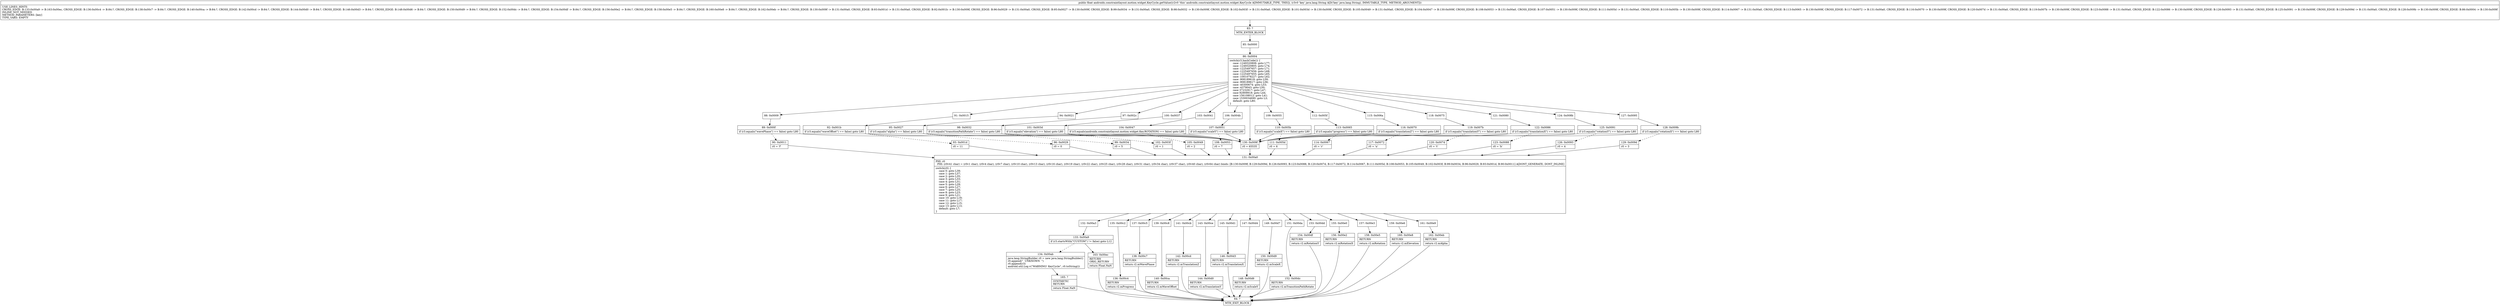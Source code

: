 digraph "CFG forandroidx.constraintlayout.motion.widget.KeyCycle.getValue(Ljava\/lang\/String;)F" {
Node_83 [shape=record,label="{83\:\ ?|MTH_ENTER_BLOCK\l}"];
Node_85 [shape=record,label="{85\:\ 0x0000}"];
Node_86 [shape=record,label="{86\:\ 0x0004|switch(r3.hashCode()) \{\l    case \-1249320806: goto L77;\l    case \-1249320805: goto L74;\l    case \-1225497657: goto L71;\l    case \-1225497656: goto L68;\l    case \-1225497655: goto L65;\l    case \-1001078227: goto L62;\l    case \-908189618: goto L59;\l    case \-908189617: goto L56;\l    case \-40300674: goto L53;\l    case \-4379043: goto L50;\l    case 37232917: goto L47;\l    case 92909918: goto L44;\l    case 156108012: goto L41;\l    case 1530034690: goto L3;\l    default: goto L80;\l\}\l}"];
Node_88 [shape=record,label="{88\:\ 0x0009}"];
Node_89 [shape=record,label="{89\:\ 0x000f|if (r3.equals(\"wavePhase\") == false) goto L80\l}"];
Node_90 [shape=record,label="{90\:\ 0x0011|r0 = 'f'\l}"];
Node_131 [shape=record,label="{131\:\ 0x00a0|PHI: r0 \l  PHI: (r0v41 char) = (r0v1 char), (r0v4 char), (r0v7 char), (r0v10 char), (r0v13 char), (r0v16 char), (r0v19 char), (r0v22 char), (r0v25 char), (r0v28 char), (r0v31 char), (r0v34 char), (r0v37 char), (r0v40 char), (r0v64 char) binds: [B:130:0x009f, B:129:0x009d, B:126:0x0093, B:123:0x0088, B:120:0x007d, B:117:0x0072, B:114:0x0067, B:111:0x005d, B:108:0x0053, B:105:0x0049, B:102:0x003f, B:99:0x0034, B:96:0x0029, B:93:0x001d, B:90:0x0011] A[DONT_GENERATE, DONT_INLINE]\l|switch(r0) \{\l    case 0: goto L39;\l    case 1: goto L37;\l    case 2: goto L35;\l    case 3: goto L33;\l    case 4: goto L31;\l    case 5: goto L29;\l    case 6: goto L27;\l    case 7: goto L25;\l    case 8: goto L23;\l    case 9: goto L21;\l    case 10: goto L19;\l    case 11: goto L17;\l    case 12: goto L15;\l    case 13: goto L13;\l    default: goto L7;\l\}\l}"];
Node_132 [shape=record,label="{132\:\ 0x00a3}"];
Node_133 [shape=record,label="{133\:\ 0x00a9|if (r3.startsWith(\"CUSTOM\") != false) goto L12\l}"];
Node_134 [shape=record,label="{134\:\ 0x00ab|java.lang.StringBuilder r0 = new java.lang.StringBuilder()\lr0.append(\"  UNKNOWN  \")\lr0.append(r3)\landroid.util.Log.v(\"WARNING! KeyCycle\", r0.toString())\l}"];
Node_165 [shape=record,label="{165\:\ ?|SYNTHETIC\lRETURN\l|return Float.NaN\l}"];
Node_84 [shape=record,label="{84\:\ ?|MTH_EXIT_BLOCK\l}"];
Node_163 [shape=record,label="{163\:\ 0x00ec|RETURN\lORIG_RETURN\l|return Float.NaN\l}"];
Node_135 [shape=record,label="{135\:\ 0x00c2}"];
Node_136 [shape=record,label="{136\:\ 0x00c4|RETURN\l|return r2.mProgress\l}"];
Node_137 [shape=record,label="{137\:\ 0x00c5}"];
Node_138 [shape=record,label="{138\:\ 0x00c7|RETURN\l|return r2.mWavePhase\l}"];
Node_139 [shape=record,label="{139\:\ 0x00c8}"];
Node_140 [shape=record,label="{140\:\ 0x00ca|RETURN\l|return r2.mWaveOffset\l}"];
Node_141 [shape=record,label="{141\:\ 0x00cb}"];
Node_142 [shape=record,label="{142\:\ 0x00cd|RETURN\l|return r2.mTranslationZ\l}"];
Node_143 [shape=record,label="{143\:\ 0x00ce}"];
Node_144 [shape=record,label="{144\:\ 0x00d0|RETURN\l|return r2.mTranslationY\l}"];
Node_145 [shape=record,label="{145\:\ 0x00d1}"];
Node_146 [shape=record,label="{146\:\ 0x00d3|RETURN\l|return r2.mTranslationX\l}"];
Node_147 [shape=record,label="{147\:\ 0x00d4}"];
Node_148 [shape=record,label="{148\:\ 0x00d6|RETURN\l|return r2.mScaleY\l}"];
Node_149 [shape=record,label="{149\:\ 0x00d7}"];
Node_150 [shape=record,label="{150\:\ 0x00d9|RETURN\l|return r2.mScaleX\l}"];
Node_151 [shape=record,label="{151\:\ 0x00da}"];
Node_152 [shape=record,label="{152\:\ 0x00dc|RETURN\l|return r2.mTransitionPathRotate\l}"];
Node_153 [shape=record,label="{153\:\ 0x00dd}"];
Node_154 [shape=record,label="{154\:\ 0x00df|RETURN\l|return r2.mRotationY\l}"];
Node_155 [shape=record,label="{155\:\ 0x00e0}"];
Node_156 [shape=record,label="{156\:\ 0x00e2|RETURN\l|return r2.mRotationX\l}"];
Node_157 [shape=record,label="{157\:\ 0x00e3}"];
Node_158 [shape=record,label="{158\:\ 0x00e5|RETURN\l|return r2.mRotation\l}"];
Node_159 [shape=record,label="{159\:\ 0x00e6}"];
Node_160 [shape=record,label="{160\:\ 0x00e8|RETURN\l|return r2.mElevation\l}"];
Node_161 [shape=record,label="{161\:\ 0x00e9}"];
Node_162 [shape=record,label="{162\:\ 0x00eb|RETURN\l|return r2.mAlpha\l}"];
Node_91 [shape=record,label="{91\:\ 0x0015}"];
Node_92 [shape=record,label="{92\:\ 0x001b|if (r3.equals(\"waveOffset\") == false) goto L80\l}"];
Node_93 [shape=record,label="{93\:\ 0x001d|r0 = 11\l}"];
Node_94 [shape=record,label="{94\:\ 0x0021}"];
Node_95 [shape=record,label="{95\:\ 0x0027|if (r3.equals(\"alpha\") == false) goto L80\l}"];
Node_96 [shape=record,label="{96\:\ 0x0029|r0 = 0\l}"];
Node_97 [shape=record,label="{97\:\ 0x002c}"];
Node_98 [shape=record,label="{98\:\ 0x0032|if (r3.equals(\"transitionPathRotate\") == false) goto L80\l}"];
Node_99 [shape=record,label="{99\:\ 0x0034|r0 = 5\l}"];
Node_100 [shape=record,label="{100\:\ 0x0037}"];
Node_101 [shape=record,label="{101\:\ 0x003d|if (r3.equals(\"elevation\") == false) goto L80\l}"];
Node_102 [shape=record,label="{102\:\ 0x003f|r0 = 1\l}"];
Node_103 [shape=record,label="{103\:\ 0x0041}"];
Node_104 [shape=record,label="{104\:\ 0x0047|if (r3.equals(androidx.constraintlayout.motion.widget.Key.ROTATION) == false) goto L80\l}"];
Node_105 [shape=record,label="{105\:\ 0x0049|r0 = 2\l}"];
Node_106 [shape=record,label="{106\:\ 0x004b}"];
Node_107 [shape=record,label="{107\:\ 0x0051|if (r3.equals(\"scaleY\") == false) goto L80\l}"];
Node_108 [shape=record,label="{108\:\ 0x0053|r0 = 7\l}"];
Node_109 [shape=record,label="{109\:\ 0x0055}"];
Node_110 [shape=record,label="{110\:\ 0x005b|if (r3.equals(\"scaleX\") == false) goto L80\l}"];
Node_111 [shape=record,label="{111\:\ 0x005d|r0 = 6\l}"];
Node_112 [shape=record,label="{112\:\ 0x005f}"];
Node_113 [shape=record,label="{113\:\ 0x0065|if (r3.equals(\"progress\") == false) goto L80\l}"];
Node_114 [shape=record,label="{114\:\ 0x0067|r0 = 'r'\l}"];
Node_115 [shape=record,label="{115\:\ 0x006a}"];
Node_116 [shape=record,label="{116\:\ 0x0070|if (r3.equals(\"translationZ\") == false) goto L80\l}"];
Node_117 [shape=record,label="{117\:\ 0x0072|r0 = 'n'\l}"];
Node_118 [shape=record,label="{118\:\ 0x0075}"];
Node_119 [shape=record,label="{119\:\ 0x007b|if (r3.equals(\"translationY\") == false) goto L80\l}"];
Node_120 [shape=record,label="{120\:\ 0x007d|r0 = 't'\l}"];
Node_121 [shape=record,label="{121\:\ 0x0080}"];
Node_122 [shape=record,label="{122\:\ 0x0086|if (r3.equals(\"translationX\") == false) goto L80\l}"];
Node_123 [shape=record,label="{123\:\ 0x0088|r0 = 'b'\l}"];
Node_124 [shape=record,label="{124\:\ 0x008b}"];
Node_125 [shape=record,label="{125\:\ 0x0091|if (r3.equals(\"rotationY\") == false) goto L80\l}"];
Node_126 [shape=record,label="{126\:\ 0x0093|r0 = 4\l}"];
Node_127 [shape=record,label="{127\:\ 0x0095}"];
Node_128 [shape=record,label="{128\:\ 0x009b|if (r3.equals(\"rotationX\") == false) goto L80\l}"];
Node_129 [shape=record,label="{129\:\ 0x009d|r0 = 3\l}"];
Node_130 [shape=record,label="{130\:\ 0x009f|r0 = 65535\l}"];
MethodNode[shape=record,label="{public float androidx.constraintlayout.motion.widget.KeyCycle.getValue((r2v0 'this' androidx.constraintlayout.motion.widget.KeyCycle A[IMMUTABLE_TYPE, THIS]), (r3v0 'key' java.lang.String A[D('key' java.lang.String), IMMUTABLE_TYPE, METHOD_ARGUMENT]))  | USE_LINES_HINTS\lCROSS_EDGE: B:133:0x00a9 \-\> B:163:0x00ec, CROSS_EDGE: B:136:0x00c4 \-\> B:84:?, CROSS_EDGE: B:138:0x00c7 \-\> B:84:?, CROSS_EDGE: B:140:0x00ca \-\> B:84:?, CROSS_EDGE: B:142:0x00cd \-\> B:84:?, CROSS_EDGE: B:144:0x00d0 \-\> B:84:?, CROSS_EDGE: B:146:0x00d3 \-\> B:84:?, CROSS_EDGE: B:148:0x00d6 \-\> B:84:?, CROSS_EDGE: B:150:0x00d9 \-\> B:84:?, CROSS_EDGE: B:152:0x00dc \-\> B:84:?, CROSS_EDGE: B:154:0x00df \-\> B:84:?, CROSS_EDGE: B:156:0x00e2 \-\> B:84:?, CROSS_EDGE: B:158:0x00e5 \-\> B:84:?, CROSS_EDGE: B:160:0x00e8 \-\> B:84:?, CROSS_EDGE: B:162:0x00eb \-\> B:84:?, CROSS_EDGE: B:130:0x009f \-\> B:131:0x00a0, CROSS_EDGE: B:93:0x001d \-\> B:131:0x00a0, CROSS_EDGE: B:92:0x001b \-\> B:130:0x009f, CROSS_EDGE: B:96:0x0029 \-\> B:131:0x00a0, CROSS_EDGE: B:95:0x0027 \-\> B:130:0x009f, CROSS_EDGE: B:99:0x0034 \-\> B:131:0x00a0, CROSS_EDGE: B:98:0x0032 \-\> B:130:0x009f, CROSS_EDGE: B:102:0x003f \-\> B:131:0x00a0, CROSS_EDGE: B:101:0x003d \-\> B:130:0x009f, CROSS_EDGE: B:105:0x0049 \-\> B:131:0x00a0, CROSS_EDGE: B:104:0x0047 \-\> B:130:0x009f, CROSS_EDGE: B:108:0x0053 \-\> B:131:0x00a0, CROSS_EDGE: B:107:0x0051 \-\> B:130:0x009f, CROSS_EDGE: B:111:0x005d \-\> B:131:0x00a0, CROSS_EDGE: B:110:0x005b \-\> B:130:0x009f, CROSS_EDGE: B:114:0x0067 \-\> B:131:0x00a0, CROSS_EDGE: B:113:0x0065 \-\> B:130:0x009f, CROSS_EDGE: B:117:0x0072 \-\> B:131:0x00a0, CROSS_EDGE: B:116:0x0070 \-\> B:130:0x009f, CROSS_EDGE: B:120:0x007d \-\> B:131:0x00a0, CROSS_EDGE: B:119:0x007b \-\> B:130:0x009f, CROSS_EDGE: B:123:0x0088 \-\> B:131:0x00a0, CROSS_EDGE: B:122:0x0086 \-\> B:130:0x009f, CROSS_EDGE: B:126:0x0093 \-\> B:131:0x00a0, CROSS_EDGE: B:125:0x0091 \-\> B:130:0x009f, CROSS_EDGE: B:129:0x009d \-\> B:131:0x00a0, CROSS_EDGE: B:128:0x009b \-\> B:130:0x009f, CROSS_EDGE: B:86:0x0004 \-\> B:130:0x009f\lINLINE_NOT_NEEDED\lMETHOD_PARAMETERS: [key]\lTYPE_VARS: EMPTY\l}"];
MethodNode -> Node_83;Node_83 -> Node_85;
Node_85 -> Node_86;
Node_86 -> Node_88;
Node_86 -> Node_91;
Node_86 -> Node_94;
Node_86 -> Node_97;
Node_86 -> Node_100;
Node_86 -> Node_103;
Node_86 -> Node_106;
Node_86 -> Node_109;
Node_86 -> Node_112;
Node_86 -> Node_115;
Node_86 -> Node_118;
Node_86 -> Node_121;
Node_86 -> Node_124;
Node_86 -> Node_127;
Node_86 -> Node_130;
Node_88 -> Node_89;
Node_89 -> Node_90[style=dashed];
Node_89 -> Node_130;
Node_90 -> Node_131;
Node_131 -> Node_132;
Node_131 -> Node_135;
Node_131 -> Node_137;
Node_131 -> Node_139;
Node_131 -> Node_141;
Node_131 -> Node_143;
Node_131 -> Node_145;
Node_131 -> Node_147;
Node_131 -> Node_149;
Node_131 -> Node_151;
Node_131 -> Node_153;
Node_131 -> Node_155;
Node_131 -> Node_157;
Node_131 -> Node_159;
Node_131 -> Node_161;
Node_132 -> Node_133;
Node_133 -> Node_134[style=dashed];
Node_133 -> Node_163;
Node_134 -> Node_165;
Node_165 -> Node_84;
Node_163 -> Node_84;
Node_135 -> Node_136;
Node_136 -> Node_84;
Node_137 -> Node_138;
Node_138 -> Node_84;
Node_139 -> Node_140;
Node_140 -> Node_84;
Node_141 -> Node_142;
Node_142 -> Node_84;
Node_143 -> Node_144;
Node_144 -> Node_84;
Node_145 -> Node_146;
Node_146 -> Node_84;
Node_147 -> Node_148;
Node_148 -> Node_84;
Node_149 -> Node_150;
Node_150 -> Node_84;
Node_151 -> Node_152;
Node_152 -> Node_84;
Node_153 -> Node_154;
Node_154 -> Node_84;
Node_155 -> Node_156;
Node_156 -> Node_84;
Node_157 -> Node_158;
Node_158 -> Node_84;
Node_159 -> Node_160;
Node_160 -> Node_84;
Node_161 -> Node_162;
Node_162 -> Node_84;
Node_91 -> Node_92;
Node_92 -> Node_93[style=dashed];
Node_92 -> Node_130;
Node_93 -> Node_131;
Node_94 -> Node_95;
Node_95 -> Node_96[style=dashed];
Node_95 -> Node_130;
Node_96 -> Node_131;
Node_97 -> Node_98;
Node_98 -> Node_99[style=dashed];
Node_98 -> Node_130;
Node_99 -> Node_131;
Node_100 -> Node_101;
Node_101 -> Node_102[style=dashed];
Node_101 -> Node_130;
Node_102 -> Node_131;
Node_103 -> Node_104;
Node_104 -> Node_105[style=dashed];
Node_104 -> Node_130;
Node_105 -> Node_131;
Node_106 -> Node_107;
Node_107 -> Node_108[style=dashed];
Node_107 -> Node_130;
Node_108 -> Node_131;
Node_109 -> Node_110;
Node_110 -> Node_111[style=dashed];
Node_110 -> Node_130;
Node_111 -> Node_131;
Node_112 -> Node_113;
Node_113 -> Node_114[style=dashed];
Node_113 -> Node_130;
Node_114 -> Node_131;
Node_115 -> Node_116;
Node_116 -> Node_117[style=dashed];
Node_116 -> Node_130;
Node_117 -> Node_131;
Node_118 -> Node_119;
Node_119 -> Node_120[style=dashed];
Node_119 -> Node_130;
Node_120 -> Node_131;
Node_121 -> Node_122;
Node_122 -> Node_123[style=dashed];
Node_122 -> Node_130;
Node_123 -> Node_131;
Node_124 -> Node_125;
Node_125 -> Node_126[style=dashed];
Node_125 -> Node_130;
Node_126 -> Node_131;
Node_127 -> Node_128;
Node_128 -> Node_129[style=dashed];
Node_128 -> Node_130;
Node_129 -> Node_131;
Node_130 -> Node_131;
}

